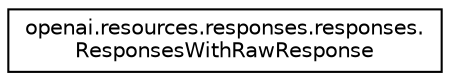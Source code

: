 digraph "Graphical Class Hierarchy"
{
 // LATEX_PDF_SIZE
  edge [fontname="Helvetica",fontsize="10",labelfontname="Helvetica",labelfontsize="10"];
  node [fontname="Helvetica",fontsize="10",shape=record];
  rankdir="LR";
  Node0 [label="openai.resources.responses.responses.\lResponsesWithRawResponse",height=0.2,width=0.4,color="black", fillcolor="white", style="filled",URL="$classopenai_1_1resources_1_1responses_1_1responses_1_1ResponsesWithRawResponse.html",tooltip=" "];
}
